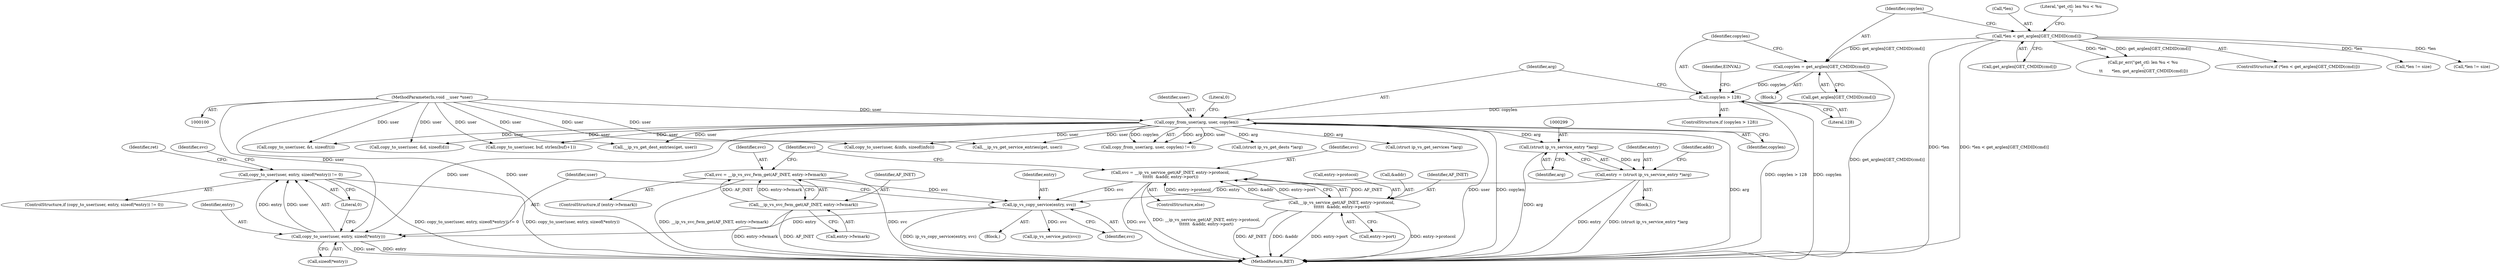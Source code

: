 digraph "0_linux_04bcef2a83f40c6db24222b27a52892cba39dffb@API" {
"1000339" [label="(Call,copy_to_user(user, entry, sizeof(*entry)) != 0)"];
"1000340" [label="(Call,copy_to_user(user, entry, sizeof(*entry)))"];
"1000165" [label="(Call,copy_from_user(arg, user, copylen))"];
"1000103" [label="(MethodParameterIn,void __user *user)"];
"1000157" [label="(Call,copylen > 128)"];
"1000150" [label="(Call,copylen = get_arglen[GET_CMDID(cmd)])"];
"1000131" [label="(Call,*len < get_arglen[GET_CMDID(cmd)])"];
"1000335" [label="(Call,ip_vs_copy_service(entry, svc))"];
"1000296" [label="(Call,entry = (struct ip_vs_service_entry *)arg)"];
"1000298" [label="(Call,(struct ip_vs_service_entry *)arg)"];
"1000312" [label="(Call,svc = __ip_vs_svc_fwm_get(AF_INET, entry->fwmark))"];
"1000314" [label="(Call,__ip_vs_svc_fwm_get(AF_INET, entry->fwmark))"];
"1000320" [label="(Call,svc = __ip_vs_service_get(AF_INET, entry->protocol,\n\t\t\t\t\t\t  &addr, entry->port))"];
"1000322" [label="(Call,__ip_vs_service_get(AF_INET, entry->protocol,\n\t\t\t\t\t\t  &addr, entry->port))"];
"1000297" [label="(Identifier,entry)"];
"1000334" [label="(Block,)"];
"1000365" [label="(Call,(struct ip_vs_get_dests *)arg)"];
"1000150" [label="(Call,copylen = get_arglen[GET_CMDID(cmd)])"];
"1000167" [label="(Identifier,user)"];
"1000131" [label="(Call,*len < get_arglen[GET_CMDID(cmd)])"];
"1000287" [label="(Call,__ip_vs_get_service_entries(get, user))"];
"1000329" [label="(Call,entry->port)"];
"1000314" [label="(Call,__ip_vs_svc_fwm_get(AF_INET, entry->fwmark))"];
"1000336" [label="(Identifier,entry)"];
"1000303" [label="(Identifier,addr)"];
"1000351" [label="(Call,ip_vs_service_put(svc))"];
"1000320" [label="(Call,svc = __ip_vs_service_get(AF_INET, entry->protocol,\n\t\t\t\t\t\t  &addr, entry->port))"];
"1000296" [label="(Call,entry = (struct ip_vs_service_entry *)arg)"];
"1000254" [label="(Call,(struct ip_vs_get_services *)arg)"];
"1000139" [label="(Call,pr_err(\"get_ctl: len %u < %u\n\",\n \t\t       *len, get_arglen[GET_CMDID(cmd)]))"];
"1000105" [label="(Block,)"];
"1000343" [label="(Call,sizeof(*entry))"];
"1000337" [label="(Identifier,svc)"];
"1000315" [label="(Identifier,AF_INET)"];
"1000339" [label="(Call,copy_to_user(user, entry, sizeof(*entry)) != 0)"];
"1000321" [label="(Identifier,svc)"];
"1000520" [label="(MethodReturn,RET)"];
"1000338" [label="(ControlStructure,if (copy_to_user(user, entry, sizeof(*entry)) != 0))"];
"1000165" [label="(Call,copy_from_user(arg, user, copylen))"];
"1000319" [label="(ControlStructure,else)"];
"1000316" [label="(Call,entry->fwmark)"];
"1000410" [label="(Call,copy_to_user(user, &t, sizeof(t)))"];
"1000341" [label="(Identifier,user)"];
"1000156" [label="(ControlStructure,if (copylen > 128))"];
"1000352" [label="(Identifier,svc)"];
"1000335" [label="(Call,ip_vs_copy_service(entry, svc))"];
"1000130" [label="(ControlStructure,if (*len < get_arglen[GET_CMDID(cmd)]))"];
"1000157" [label="(Call,copylen > 128)"];
"1000497" [label="(Call,copy_to_user(user, &d, sizeof(d)))"];
"1000312" [label="(Call,svc = __ip_vs_svc_fwm_get(AF_INET, entry->fwmark))"];
"1000158" [label="(Identifier,copylen)"];
"1000333" [label="(Identifier,svc)"];
"1000166" [label="(Identifier,arg)"];
"1000134" [label="(Call,get_arglen[GET_CMDID(cmd)])"];
"1000308" [label="(ControlStructure,if (entry->fwmark))"];
"1000322" [label="(Call,__ip_vs_service_get(AF_INET, entry->protocol,\n\t\t\t\t\t\t  &addr, entry->port))"];
"1000236" [label="(Call,copy_to_user(user, &info, sizeof(info)))"];
"1000346" [label="(Literal,0)"];
"1000140" [label="(Literal,\"get_ctl: len %u < %u\n\")"];
"1000348" [label="(Identifier,ret)"];
"1000327" [label="(Call,&addr)"];
"1000159" [label="(Literal,128)"];
"1000152" [label="(Call,get_arglen[GET_CMDID(cmd)])"];
"1000151" [label="(Identifier,copylen)"];
"1000270" [label="(Call,*len != size)"];
"1000313" [label="(Identifier,svc)"];
"1000162" [label="(Identifier,EINVAL)"];
"1000342" [label="(Identifier,entry)"];
"1000300" [label="(Identifier,arg)"];
"1000292" [label="(Block,)"];
"1000323" [label="(Identifier,AF_INET)"];
"1000168" [label="(Identifier,copylen)"];
"1000324" [label="(Call,entry->protocol)"];
"1000340" [label="(Call,copy_to_user(user, entry, sizeof(*entry)))"];
"1000298" [label="(Call,(struct ip_vs_service_entry *)arg)"];
"1000381" [label="(Call,*len != size)"];
"1000164" [label="(Call,copy_from_user(arg, user, copylen) != 0)"];
"1000169" [label="(Literal,0)"];
"1000398" [label="(Call,__ip_vs_get_dest_entries(get, user))"];
"1000103" [label="(MethodParameterIn,void __user *user)"];
"1000194" [label="(Call,copy_to_user(user, buf, strlen(buf)+1))"];
"1000132" [label="(Call,*len)"];
"1000339" -> "1000338"  [label="AST: "];
"1000339" -> "1000346"  [label="CFG: "];
"1000340" -> "1000339"  [label="AST: "];
"1000346" -> "1000339"  [label="AST: "];
"1000348" -> "1000339"  [label="CFG: "];
"1000352" -> "1000339"  [label="CFG: "];
"1000339" -> "1000520"  [label="DDG: copy_to_user(user, entry, sizeof(*entry)) != 0"];
"1000339" -> "1000520"  [label="DDG: copy_to_user(user, entry, sizeof(*entry))"];
"1000340" -> "1000339"  [label="DDG: user"];
"1000340" -> "1000339"  [label="DDG: entry"];
"1000340" -> "1000343"  [label="CFG: "];
"1000341" -> "1000340"  [label="AST: "];
"1000342" -> "1000340"  [label="AST: "];
"1000343" -> "1000340"  [label="AST: "];
"1000346" -> "1000340"  [label="CFG: "];
"1000340" -> "1000520"  [label="DDG: entry"];
"1000340" -> "1000520"  [label="DDG: user"];
"1000165" -> "1000340"  [label="DDG: user"];
"1000103" -> "1000340"  [label="DDG: user"];
"1000335" -> "1000340"  [label="DDG: entry"];
"1000165" -> "1000164"  [label="AST: "];
"1000165" -> "1000168"  [label="CFG: "];
"1000166" -> "1000165"  [label="AST: "];
"1000167" -> "1000165"  [label="AST: "];
"1000168" -> "1000165"  [label="AST: "];
"1000169" -> "1000165"  [label="CFG: "];
"1000165" -> "1000520"  [label="DDG: copylen"];
"1000165" -> "1000520"  [label="DDG: arg"];
"1000165" -> "1000520"  [label="DDG: user"];
"1000165" -> "1000164"  [label="DDG: arg"];
"1000165" -> "1000164"  [label="DDG: user"];
"1000165" -> "1000164"  [label="DDG: copylen"];
"1000103" -> "1000165"  [label="DDG: user"];
"1000157" -> "1000165"  [label="DDG: copylen"];
"1000165" -> "1000194"  [label="DDG: user"];
"1000165" -> "1000236"  [label="DDG: user"];
"1000165" -> "1000254"  [label="DDG: arg"];
"1000165" -> "1000287"  [label="DDG: user"];
"1000165" -> "1000298"  [label="DDG: arg"];
"1000165" -> "1000365"  [label="DDG: arg"];
"1000165" -> "1000398"  [label="DDG: user"];
"1000165" -> "1000410"  [label="DDG: user"];
"1000165" -> "1000497"  [label="DDG: user"];
"1000103" -> "1000100"  [label="AST: "];
"1000103" -> "1000520"  [label="DDG: user"];
"1000103" -> "1000194"  [label="DDG: user"];
"1000103" -> "1000236"  [label="DDG: user"];
"1000103" -> "1000287"  [label="DDG: user"];
"1000103" -> "1000398"  [label="DDG: user"];
"1000103" -> "1000410"  [label="DDG: user"];
"1000103" -> "1000497"  [label="DDG: user"];
"1000157" -> "1000156"  [label="AST: "];
"1000157" -> "1000159"  [label="CFG: "];
"1000158" -> "1000157"  [label="AST: "];
"1000159" -> "1000157"  [label="AST: "];
"1000162" -> "1000157"  [label="CFG: "];
"1000166" -> "1000157"  [label="CFG: "];
"1000157" -> "1000520"  [label="DDG: copylen > 128"];
"1000157" -> "1000520"  [label="DDG: copylen"];
"1000150" -> "1000157"  [label="DDG: copylen"];
"1000150" -> "1000105"  [label="AST: "];
"1000150" -> "1000152"  [label="CFG: "];
"1000151" -> "1000150"  [label="AST: "];
"1000152" -> "1000150"  [label="AST: "];
"1000158" -> "1000150"  [label="CFG: "];
"1000150" -> "1000520"  [label="DDG: get_arglen[GET_CMDID(cmd)]"];
"1000131" -> "1000150"  [label="DDG: get_arglen[GET_CMDID(cmd)]"];
"1000131" -> "1000130"  [label="AST: "];
"1000131" -> "1000134"  [label="CFG: "];
"1000132" -> "1000131"  [label="AST: "];
"1000134" -> "1000131"  [label="AST: "];
"1000140" -> "1000131"  [label="CFG: "];
"1000151" -> "1000131"  [label="CFG: "];
"1000131" -> "1000520"  [label="DDG: *len"];
"1000131" -> "1000520"  [label="DDG: *len < get_arglen[GET_CMDID(cmd)]"];
"1000131" -> "1000139"  [label="DDG: *len"];
"1000131" -> "1000139"  [label="DDG: get_arglen[GET_CMDID(cmd)]"];
"1000131" -> "1000270"  [label="DDG: *len"];
"1000131" -> "1000381"  [label="DDG: *len"];
"1000335" -> "1000334"  [label="AST: "];
"1000335" -> "1000337"  [label="CFG: "];
"1000336" -> "1000335"  [label="AST: "];
"1000337" -> "1000335"  [label="AST: "];
"1000341" -> "1000335"  [label="CFG: "];
"1000335" -> "1000520"  [label="DDG: ip_vs_copy_service(entry, svc)"];
"1000296" -> "1000335"  [label="DDG: entry"];
"1000312" -> "1000335"  [label="DDG: svc"];
"1000320" -> "1000335"  [label="DDG: svc"];
"1000335" -> "1000351"  [label="DDG: svc"];
"1000296" -> "1000292"  [label="AST: "];
"1000296" -> "1000298"  [label="CFG: "];
"1000297" -> "1000296"  [label="AST: "];
"1000298" -> "1000296"  [label="AST: "];
"1000303" -> "1000296"  [label="CFG: "];
"1000296" -> "1000520"  [label="DDG: (struct ip_vs_service_entry *)arg"];
"1000296" -> "1000520"  [label="DDG: entry"];
"1000298" -> "1000296"  [label="DDG: arg"];
"1000298" -> "1000300"  [label="CFG: "];
"1000299" -> "1000298"  [label="AST: "];
"1000300" -> "1000298"  [label="AST: "];
"1000298" -> "1000520"  [label="DDG: arg"];
"1000312" -> "1000308"  [label="AST: "];
"1000312" -> "1000314"  [label="CFG: "];
"1000313" -> "1000312"  [label="AST: "];
"1000314" -> "1000312"  [label="AST: "];
"1000333" -> "1000312"  [label="CFG: "];
"1000312" -> "1000520"  [label="DDG: svc"];
"1000312" -> "1000520"  [label="DDG: __ip_vs_svc_fwm_get(AF_INET, entry->fwmark)"];
"1000314" -> "1000312"  [label="DDG: AF_INET"];
"1000314" -> "1000312"  [label="DDG: entry->fwmark"];
"1000314" -> "1000316"  [label="CFG: "];
"1000315" -> "1000314"  [label="AST: "];
"1000316" -> "1000314"  [label="AST: "];
"1000314" -> "1000520"  [label="DDG: AF_INET"];
"1000314" -> "1000520"  [label="DDG: entry->fwmark"];
"1000320" -> "1000319"  [label="AST: "];
"1000320" -> "1000322"  [label="CFG: "];
"1000321" -> "1000320"  [label="AST: "];
"1000322" -> "1000320"  [label="AST: "];
"1000333" -> "1000320"  [label="CFG: "];
"1000320" -> "1000520"  [label="DDG: __ip_vs_service_get(AF_INET, entry->protocol,\n\t\t\t\t\t\t  &addr, entry->port)"];
"1000320" -> "1000520"  [label="DDG: svc"];
"1000322" -> "1000320"  [label="DDG: AF_INET"];
"1000322" -> "1000320"  [label="DDG: entry->protocol"];
"1000322" -> "1000320"  [label="DDG: &addr"];
"1000322" -> "1000320"  [label="DDG: entry->port"];
"1000322" -> "1000329"  [label="CFG: "];
"1000323" -> "1000322"  [label="AST: "];
"1000324" -> "1000322"  [label="AST: "];
"1000327" -> "1000322"  [label="AST: "];
"1000329" -> "1000322"  [label="AST: "];
"1000322" -> "1000520"  [label="DDG: entry->port"];
"1000322" -> "1000520"  [label="DDG: entry->protocol"];
"1000322" -> "1000520"  [label="DDG: AF_INET"];
"1000322" -> "1000520"  [label="DDG: &addr"];
}
